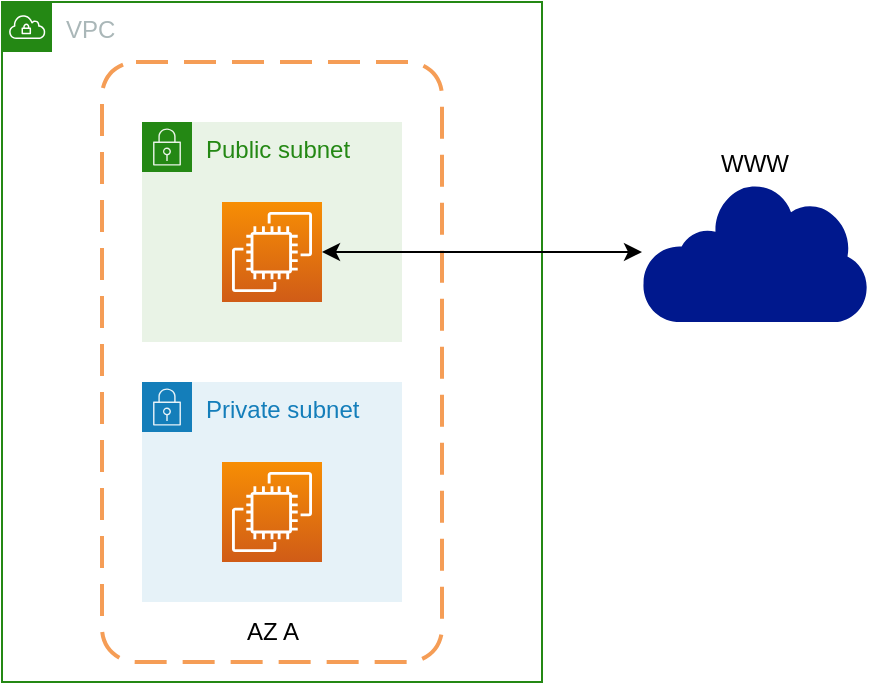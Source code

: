 <mxfile version="20.6.2" type="device"><diagram id="NaNMm2mhbApRJrx6GcJM" name="Page-1"><mxGraphModel dx="766" dy="829" grid="1" gridSize="10" guides="1" tooltips="1" connect="1" arrows="1" fold="1" page="1" pageScale="1" pageWidth="850" pageHeight="1100" math="0" shadow="0"><root><mxCell id="0"/><mxCell id="1" parent="0"/><mxCell id="zuMx0nnPJy8xCUFk5yIQ-2" value="VPC" style="points=[[0,0],[0.25,0],[0.5,0],[0.75,0],[1,0],[1,0.25],[1,0.5],[1,0.75],[1,1],[0.75,1],[0.5,1],[0.25,1],[0,1],[0,0.75],[0,0.5],[0,0.25]];outlineConnect=0;gradientColor=none;html=1;whiteSpace=wrap;fontSize=12;fontStyle=0;container=1;pointerEvents=0;collapsible=0;recursiveResize=0;shape=mxgraph.aws4.group;grIcon=mxgraph.aws4.group_vpc;strokeColor=#248814;fillColor=none;verticalAlign=top;align=left;spacingLeft=30;fontColor=#AAB7B8;dashed=0;" vertex="1" parent="1"><mxGeometry x="250" y="210" width="270" height="340" as="geometry"/></mxCell><mxCell id="zuMx0nnPJy8xCUFk5yIQ-8" value="" style="rounded=1;arcSize=10;dashed=1;strokeColor=#F59D56;fillColor=none;gradientColor=none;dashPattern=8 4;strokeWidth=2;" vertex="1" parent="zuMx0nnPJy8xCUFk5yIQ-2"><mxGeometry x="50" y="30" width="170" height="300" as="geometry"/></mxCell><mxCell id="zuMx0nnPJy8xCUFk5yIQ-9" value="Private subnet" style="points=[[0,0],[0.25,0],[0.5,0],[0.75,0],[1,0],[1,0.25],[1,0.5],[1,0.75],[1,1],[0.75,1],[0.5,1],[0.25,1],[0,1],[0,0.75],[0,0.5],[0,0.25]];outlineConnect=0;gradientColor=none;html=1;whiteSpace=wrap;fontSize=12;fontStyle=0;container=1;pointerEvents=0;collapsible=0;recursiveResize=0;shape=mxgraph.aws4.group;grIcon=mxgraph.aws4.group_security_group;grStroke=0;strokeColor=#147EBA;fillColor=#E6F2F8;verticalAlign=top;align=left;spacingLeft=30;fontColor=#147EBA;dashed=0;" vertex="1" parent="zuMx0nnPJy8xCUFk5yIQ-2"><mxGeometry x="70" y="190" width="130" height="110" as="geometry"/></mxCell><mxCell id="zuMx0nnPJy8xCUFk5yIQ-15" value="" style="sketch=0;points=[[0,0,0],[0.25,0,0],[0.5,0,0],[0.75,0,0],[1,0,0],[0,1,0],[0.25,1,0],[0.5,1,0],[0.75,1,0],[1,1,0],[0,0.25,0],[0,0.5,0],[0,0.75,0],[1,0.25,0],[1,0.5,0],[1,0.75,0]];outlineConnect=0;fontColor=#232F3E;gradientColor=#F78E04;gradientDirection=north;fillColor=#D05C17;strokeColor=#ffffff;dashed=0;verticalLabelPosition=bottom;verticalAlign=top;align=center;html=1;fontSize=12;fontStyle=0;aspect=fixed;shape=mxgraph.aws4.resourceIcon;resIcon=mxgraph.aws4.ec2;" vertex="1" parent="zuMx0nnPJy8xCUFk5yIQ-9"><mxGeometry x="40" y="40" width="50" height="50" as="geometry"/></mxCell><mxCell id="zuMx0nnPJy8xCUFk5yIQ-12" value="Public subnet" style="points=[[0,0],[0.25,0],[0.5,0],[0.75,0],[1,0],[1,0.25],[1,0.5],[1,0.75],[1,1],[0.75,1],[0.5,1],[0.25,1],[0,1],[0,0.75],[0,0.5],[0,0.25]];outlineConnect=0;gradientColor=none;html=1;whiteSpace=wrap;fontSize=12;fontStyle=0;container=1;pointerEvents=0;collapsible=0;recursiveResize=0;shape=mxgraph.aws4.group;grIcon=mxgraph.aws4.group_security_group;grStroke=0;strokeColor=#248814;fillColor=#E9F3E6;verticalAlign=top;align=left;spacingLeft=30;fontColor=#248814;dashed=0;" vertex="1" parent="zuMx0nnPJy8xCUFk5yIQ-2"><mxGeometry x="70" y="60" width="130" height="110" as="geometry"/></mxCell><mxCell id="zuMx0nnPJy8xCUFk5yIQ-13" value="" style="sketch=0;points=[[0,0,0],[0.25,0,0],[0.5,0,0],[0.75,0,0],[1,0,0],[0,1,0],[0.25,1,0],[0.5,1,0],[0.75,1,0],[1,1,0],[0,0.25,0],[0,0.5,0],[0,0.75,0],[1,0.25,0],[1,0.5,0],[1,0.75,0]];outlineConnect=0;fontColor=#232F3E;gradientColor=#F78E04;gradientDirection=north;fillColor=#D05C17;strokeColor=#ffffff;dashed=0;verticalLabelPosition=bottom;verticalAlign=top;align=center;html=1;fontSize=12;fontStyle=0;aspect=fixed;shape=mxgraph.aws4.resourceIcon;resIcon=mxgraph.aws4.ec2;" vertex="1" parent="zuMx0nnPJy8xCUFk5yIQ-12"><mxGeometry x="40" y="40" width="50" height="50" as="geometry"/></mxCell><mxCell id="zuMx0nnPJy8xCUFk5yIQ-16" value="AZ A" style="text;html=1;align=center;verticalAlign=middle;resizable=0;points=[];autosize=1;strokeColor=none;fillColor=none;" vertex="1" parent="zuMx0nnPJy8xCUFk5yIQ-2"><mxGeometry x="110" y="300" width="50" height="30" as="geometry"/></mxCell><mxCell id="zuMx0nnPJy8xCUFk5yIQ-18" value="WWW" style="sketch=0;aspect=fixed;pointerEvents=1;shadow=0;dashed=0;html=1;strokeColor=none;labelPosition=center;verticalLabelPosition=top;verticalAlign=bottom;align=center;fillColor=#00188D;shape=mxgraph.mscae.enterprise.internet" vertex="1" parent="1"><mxGeometry x="570" y="300" width="112.9" height="70" as="geometry"/></mxCell><mxCell id="zuMx0nnPJy8xCUFk5yIQ-20" style="edgeStyle=orthogonalEdgeStyle;rounded=0;orthogonalLoop=1;jettySize=auto;html=1;startArrow=classic;startFill=1;" edge="1" parent="1" source="zuMx0nnPJy8xCUFk5yIQ-13" target="zuMx0nnPJy8xCUFk5yIQ-18"><mxGeometry relative="1" as="geometry"/></mxCell></root></mxGraphModel></diagram></mxfile>